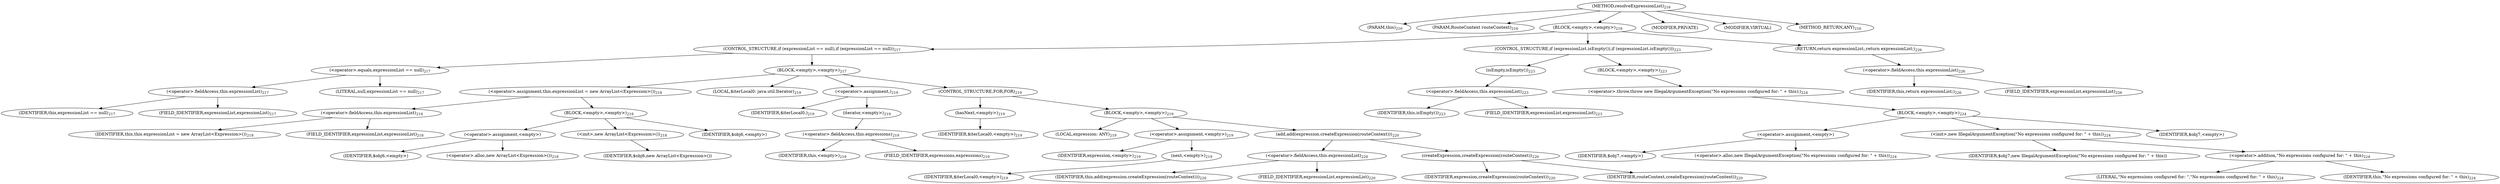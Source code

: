 digraph "resolveExpressionList" {  
"447" [label = <(METHOD,resolveExpressionList)<SUB>216</SUB>> ]
"50" [label = <(PARAM,this)<SUB>216</SUB>> ]
"448" [label = <(PARAM,RouteContext routeContext)<SUB>216</SUB>> ]
"449" [label = <(BLOCK,&lt;empty&gt;,&lt;empty&gt;)<SUB>216</SUB>> ]
"450" [label = <(CONTROL_STRUCTURE,if (expressionList == null),if (expressionList == null))<SUB>217</SUB>> ]
"451" [label = <(&lt;operator&gt;.equals,expressionList == null)<SUB>217</SUB>> ]
"452" [label = <(&lt;operator&gt;.fieldAccess,this.expressionList)<SUB>217</SUB>> ]
"453" [label = <(IDENTIFIER,this,expressionList == null)<SUB>217</SUB>> ]
"454" [label = <(FIELD_IDENTIFIER,expressionList,expressionList)<SUB>217</SUB>> ]
"455" [label = <(LITERAL,null,expressionList == null)<SUB>217</SUB>> ]
"456" [label = <(BLOCK,&lt;empty&gt;,&lt;empty&gt;)<SUB>217</SUB>> ]
"457" [label = <(&lt;operator&gt;.assignment,this.expressionList = new ArrayList&lt;Expression&gt;())<SUB>218</SUB>> ]
"458" [label = <(&lt;operator&gt;.fieldAccess,this.expressionList)<SUB>218</SUB>> ]
"459" [label = <(IDENTIFIER,this,this.expressionList = new ArrayList&lt;Expression&gt;())<SUB>218</SUB>> ]
"460" [label = <(FIELD_IDENTIFIER,expressionList,expressionList)<SUB>218</SUB>> ]
"461" [label = <(BLOCK,&lt;empty&gt;,&lt;empty&gt;)<SUB>218</SUB>> ]
"462" [label = <(&lt;operator&gt;.assignment,&lt;empty&gt;)> ]
"463" [label = <(IDENTIFIER,$obj6,&lt;empty&gt;)> ]
"464" [label = <(&lt;operator&gt;.alloc,new ArrayList&lt;Expression&gt;())<SUB>218</SUB>> ]
"465" [label = <(&lt;init&gt;,new ArrayList&lt;Expression&gt;())<SUB>218</SUB>> ]
"466" [label = <(IDENTIFIER,$obj6,new ArrayList&lt;Expression&gt;())> ]
"467" [label = <(IDENTIFIER,$obj6,&lt;empty&gt;)> ]
"468" [label = <(LOCAL,$iterLocal0: java.util.Iterator)<SUB>219</SUB>> ]
"469" [label = <(&lt;operator&gt;.assignment,)<SUB>219</SUB>> ]
"470" [label = <(IDENTIFIER,$iterLocal0,)<SUB>219</SUB>> ]
"471" [label = <(iterator,&lt;empty&gt;)<SUB>219</SUB>> ]
"472" [label = <(&lt;operator&gt;.fieldAccess,this.expressions)<SUB>219</SUB>> ]
"473" [label = <(IDENTIFIER,this,&lt;empty&gt;)<SUB>219</SUB>> ]
"474" [label = <(FIELD_IDENTIFIER,expressions,expressions)<SUB>219</SUB>> ]
"475" [label = <(CONTROL_STRUCTURE,FOR,FOR)<SUB>219</SUB>> ]
"476" [label = <(hasNext,&lt;empty&gt;)<SUB>219</SUB>> ]
"477" [label = <(IDENTIFIER,$iterLocal0,&lt;empty&gt;)<SUB>219</SUB>> ]
"478" [label = <(BLOCK,&lt;empty&gt;,&lt;empty&gt;)<SUB>219</SUB>> ]
"479" [label = <(LOCAL,expression: ANY)<SUB>219</SUB>> ]
"480" [label = <(&lt;operator&gt;.assignment,&lt;empty&gt;)<SUB>219</SUB>> ]
"481" [label = <(IDENTIFIER,expression,&lt;empty&gt;)<SUB>219</SUB>> ]
"482" [label = <(next,&lt;empty&gt;)<SUB>219</SUB>> ]
"483" [label = <(IDENTIFIER,$iterLocal0,&lt;empty&gt;)<SUB>219</SUB>> ]
"484" [label = <(add,add(expression.createExpression(routeContext)))<SUB>220</SUB>> ]
"485" [label = <(&lt;operator&gt;.fieldAccess,this.expressionList)<SUB>220</SUB>> ]
"486" [label = <(IDENTIFIER,this,add(expression.createExpression(routeContext)))<SUB>220</SUB>> ]
"487" [label = <(FIELD_IDENTIFIER,expressionList,expressionList)<SUB>220</SUB>> ]
"488" [label = <(createExpression,createExpression(routeContext))<SUB>220</SUB>> ]
"489" [label = <(IDENTIFIER,expression,createExpression(routeContext))<SUB>220</SUB>> ]
"490" [label = <(IDENTIFIER,routeContext,createExpression(routeContext))<SUB>220</SUB>> ]
"491" [label = <(CONTROL_STRUCTURE,if (expressionList.isEmpty()),if (expressionList.isEmpty()))<SUB>223</SUB>> ]
"492" [label = <(isEmpty,isEmpty())<SUB>223</SUB>> ]
"493" [label = <(&lt;operator&gt;.fieldAccess,this.expressionList)<SUB>223</SUB>> ]
"494" [label = <(IDENTIFIER,this,isEmpty())<SUB>223</SUB>> ]
"495" [label = <(FIELD_IDENTIFIER,expressionList,expressionList)<SUB>223</SUB>> ]
"496" [label = <(BLOCK,&lt;empty&gt;,&lt;empty&gt;)<SUB>223</SUB>> ]
"497" [label = <(&lt;operator&gt;.throw,throw new IllegalArgumentException(&quot;No expressions configured for: &quot; + this);)<SUB>224</SUB>> ]
"498" [label = <(BLOCK,&lt;empty&gt;,&lt;empty&gt;)<SUB>224</SUB>> ]
"499" [label = <(&lt;operator&gt;.assignment,&lt;empty&gt;)> ]
"500" [label = <(IDENTIFIER,$obj7,&lt;empty&gt;)> ]
"501" [label = <(&lt;operator&gt;.alloc,new IllegalArgumentException(&quot;No expressions configured for: &quot; + this))<SUB>224</SUB>> ]
"502" [label = <(&lt;init&gt;,new IllegalArgumentException(&quot;No expressions configured for: &quot; + this))<SUB>224</SUB>> ]
"503" [label = <(IDENTIFIER,$obj7,new IllegalArgumentException(&quot;No expressions configured for: &quot; + this))> ]
"504" [label = <(&lt;operator&gt;.addition,&quot;No expressions configured for: &quot; + this)<SUB>224</SUB>> ]
"505" [label = <(LITERAL,&quot;No expressions configured for: &quot;,&quot;No expressions configured for: &quot; + this)<SUB>224</SUB>> ]
"49" [label = <(IDENTIFIER,this,&quot;No expressions configured for: &quot; + this)<SUB>224</SUB>> ]
"506" [label = <(IDENTIFIER,$obj7,&lt;empty&gt;)> ]
"507" [label = <(RETURN,return expressionList;,return expressionList;)<SUB>226</SUB>> ]
"508" [label = <(&lt;operator&gt;.fieldAccess,this.expressionList)<SUB>226</SUB>> ]
"509" [label = <(IDENTIFIER,this,return expressionList;)<SUB>226</SUB>> ]
"510" [label = <(FIELD_IDENTIFIER,expressionList,expressionList)<SUB>226</SUB>> ]
"511" [label = <(MODIFIER,PRIVATE)> ]
"512" [label = <(MODIFIER,VIRTUAL)> ]
"513" [label = <(METHOD_RETURN,ANY)<SUB>216</SUB>> ]
  "447" -> "50" 
  "447" -> "448" 
  "447" -> "449" 
  "447" -> "511" 
  "447" -> "512" 
  "447" -> "513" 
  "449" -> "450" 
  "449" -> "491" 
  "449" -> "507" 
  "450" -> "451" 
  "450" -> "456" 
  "451" -> "452" 
  "451" -> "455" 
  "452" -> "453" 
  "452" -> "454" 
  "456" -> "457" 
  "456" -> "468" 
  "456" -> "469" 
  "456" -> "475" 
  "457" -> "458" 
  "457" -> "461" 
  "458" -> "459" 
  "458" -> "460" 
  "461" -> "462" 
  "461" -> "465" 
  "461" -> "467" 
  "462" -> "463" 
  "462" -> "464" 
  "465" -> "466" 
  "469" -> "470" 
  "469" -> "471" 
  "471" -> "472" 
  "472" -> "473" 
  "472" -> "474" 
  "475" -> "476" 
  "475" -> "478" 
  "476" -> "477" 
  "478" -> "479" 
  "478" -> "480" 
  "478" -> "484" 
  "480" -> "481" 
  "480" -> "482" 
  "482" -> "483" 
  "484" -> "485" 
  "484" -> "488" 
  "485" -> "486" 
  "485" -> "487" 
  "488" -> "489" 
  "488" -> "490" 
  "491" -> "492" 
  "491" -> "496" 
  "492" -> "493" 
  "493" -> "494" 
  "493" -> "495" 
  "496" -> "497" 
  "497" -> "498" 
  "498" -> "499" 
  "498" -> "502" 
  "498" -> "506" 
  "499" -> "500" 
  "499" -> "501" 
  "502" -> "503" 
  "502" -> "504" 
  "504" -> "505" 
  "504" -> "49" 
  "507" -> "508" 
  "508" -> "509" 
  "508" -> "510" 
}
